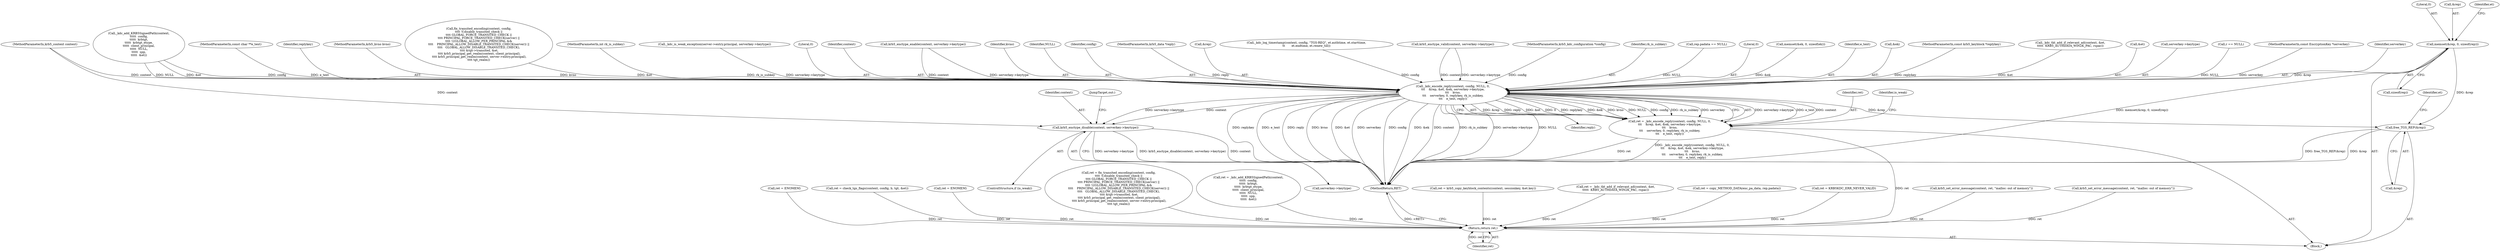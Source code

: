 digraph "0_heimdal_b1e699103f08d6a0ca46a122193c9da65f6cf837_1@API" {
"1000150" [label="(Call,memset(&rep, 0, sizeof(rep)))"];
"1001028" [label="(Call,_kdc_encode_reply(context, config, NULL, 0,\n\t\t\t    &rep, &et, &ek, serverkey->keytype,\n\t\t\t    kvno,\n\t\t\t    serverkey, 0, replykey, rk_is_subkey,\n\t\t\t    e_text, reply))"];
"1001026" [label="(Call,ret = _kdc_encode_reply(context, config, NULL, 0,\n\t\t\t    &rep, &et, &ek, serverkey->keytype,\n\t\t\t    kvno,\n\t\t\t    serverkey, 0, replykey, rk_is_subkey,\n\t\t\t    e_text, reply))"];
"1001120" [label="(Return,return ret;)"];
"1001051" [label="(Call,krb5_enctype_disable(context, serverkey->keytype))"];
"1001057" [label="(Call,free_TGS_REP(&rep))"];
"1000781" [label="(Call,ret = krb5_copy_keyblock_contents(context, sessionkey, &et.key))"];
"1001058" [label="(Call,&rep)"];
"1000989" [label="(Call,ret = copy_METHOD_DATA(enc_pa_data, rep.padata))"];
"1000555" [label="(Call,ret = KRB5KDC_ERR_NEVER_VALID)"];
"1001052" [label="(Identifier,context)"];
"1000909" [label="(Call,_kdc_log_timestamp(context, config, \"TGS-REQ\", et.authtime, et.starttime,\n\t\t       et.endtime, et.renew_till))"];
"1000153" [label="(Literal,0)"];
"1001002" [label="(Call,krb5_enctype_valid(context, serverkey->keytype))"];
"1000151" [label="(Call,&rep)"];
"1001120" [label="(Return,return ret;)"];
"1000640" [label="(Call,ret = _kdc_tkt_add_if_relevant_ad(context, &et,\n\t\t\t\t\t  KRB5_AUTHDATA_WIN2K_PAC, rspac))"];
"1000158" [label="(Identifier,et)"];
"1000112" [label="(MethodParameterIn,krb5_kdc_configuration *config)"];
"1001046" [label="(Identifier,rk_is_subkey)"];
"1000979" [label="(Call,rep.padata == NULL)"];
"1001044" [label="(Literal,0)"];
"1000162" [label="(Call,memset(&ek, 0, sizeof(ek)))"];
"1000718" [label="(Call,krb5_set_error_message(context, ret, \"malloc: out of memory\"))"];
"1000686" [label="(Call,krb5_set_error_message(context, ret, \"malloc: out of memory\"))"];
"1001047" [label="(Identifier,e_text)"];
"1001037" [label="(Call,&ek)"];
"1000116" [label="(MethodParameterIn,const krb5_keyblock *replykey)"];
"1000642" [label="(Call,_kdc_tkt_add_if_relevant_ad(context, &et,\n\t\t\t\t\t  KRB5_AUTHDATA_WIN2K_PAC, rspac))"];
"1000135" [label="(Block,)"];
"1001035" [label="(Call,&et)"];
"1001039" [label="(Call,serverkey->keytype)"];
"1000936" [label="(Call,r == NULL)"];
"1000150" [label="(Call,memset(&rep, 0, sizeof(rep)))"];
"1000118" [label="(MethodParameterIn,const EncryptionKey *serverkey)"];
"1000838" [label="(Call,ret = ENOMEM)"];
"1001043" [label="(Identifier,serverkey)"];
"1001028" [label="(Call,_kdc_encode_reply(context, config, NULL, 0,\n\t\t\t    &rep, &et, &ek, serverkey->keytype,\n\t\t\t    kvno,\n\t\t\t    serverkey, 0, replykey, rk_is_subkey,\n\t\t\t    e_text, reply))"];
"1000111" [label="(MethodParameterIn,krb5_context context)"];
"1001063" [label="(Identifier,et)"];
"1000949" [label="(Call,_kdc_add_KRB5SignedPath(context,\n\t\t\t\t\t  config,\n\t\t\t\t\t  krbtgt,\n\t\t\t\t\t  krbtgt_etype,\n\t\t\t\t\t  client_principal,\n\t\t\t\t\t  NULL,\n\t\t\t\t\t  spp,\n\t\t\t\t\t  &et))"];
"1001122" [label="(MethodReturn,RET)"];
"1000212" [label="(Call,ret = check_tgs_flags(context, config, b, tgt, &et))"];
"1000985" [label="(Call,ret = ENOMEM)"];
"1000133" [label="(MethodParameterIn,const char **e_text)"];
"1001050" [label="(Identifier,is_weak)"];
"1001045" [label="(Identifier,replykey)"];
"1000120" [label="(MethodParameterIn,krb5_kvno kvno)"];
"1001053" [label="(Call,serverkey->keytype)"];
"1001048" [label="(Identifier,reply)"];
"1000226" [label="(Call,fix_transited_encoding(context, config,\n\t\t\t\t !f.disable_transited_check ||\n\t\t\t\t GLOBAL_FORCE_TRANSITED_CHECK ||\n\t\t\t\t PRINCIPAL_FORCE_TRANSITED_CHECK(server) ||\n\t\t\t\t !((GLOBAL_ALLOW_PER_PRINCIPAL &&\n\t\t\t\t    PRINCIPAL_ALLOW_DISABLE_TRANSITED_CHECK(server)) ||\n\t\t\t\t   GLOBAL_ALLOW_DISABLE_TRANSITED_CHECK),\n \t\t\t\t &tgt->transited, &et,\n \t\t\t\t krb5_principal_get_realm(context, client_principal),\n \t\t\t\t krb5_principal_get_realm(context, server->entry.principal),\n\t\t\t\t tgt_realm))"];
"1000117" [label="(MethodParameterIn,int rk_is_subkey)"];
"1001026" [label="(Call,ret = _kdc_encode_reply(context, config, NULL, 0,\n\t\t\t    &rep, &et, &ek, serverkey->keytype,\n\t\t\t    kvno,\n\t\t\t    serverkey, 0, replykey, rk_is_subkey,\n\t\t\t    e_text, reply))"];
"1001027" [label="(Identifier,ret)"];
"1001008" [label="(Call,_kdc_is_weak_exception(server->entry.principal, serverkey->keytype))"];
"1000154" [label="(Call,sizeof(rep))"];
"1001032" [label="(Literal,0)"];
"1001121" [label="(Identifier,ret)"];
"1000224" [label="(Call,ret = fix_transited_encoding(context, config,\n\t\t\t\t !f.disable_transited_check ||\n\t\t\t\t GLOBAL_FORCE_TRANSITED_CHECK ||\n\t\t\t\t PRINCIPAL_FORCE_TRANSITED_CHECK(server) ||\n\t\t\t\t !((GLOBAL_ALLOW_PER_PRINCIPAL &&\n\t\t\t\t    PRINCIPAL_ALLOW_DISABLE_TRANSITED_CHECK(server)) ||\n\t\t\t\t   GLOBAL_ALLOW_DISABLE_TRANSITED_CHECK),\n \t\t\t\t &tgt->transited, &et,\n \t\t\t\t krb5_principal_get_realm(context, client_principal),\n \t\t\t\t krb5_principal_get_realm(context, server->entry.principal),\n\t\t\t\t tgt_realm))"];
"1001056" [label="(JumpTarget,out:)"];
"1001029" [label="(Identifier,context)"];
"1001018" [label="(Call,krb5_enctype_enable(context, serverkey->keytype))"];
"1001057" [label="(Call,free_TGS_REP(&rep))"];
"1001042" [label="(Identifier,kvno)"];
"1001049" [label="(ControlStructure,if (is_weak))"];
"1001031" [label="(Identifier,NULL)"];
"1000947" [label="(Call,ret = _kdc_add_KRB5SignedPath(context,\n\t\t\t\t\t  config,\n\t\t\t\t\t  krbtgt,\n\t\t\t\t\t  krbtgt_etype,\n\t\t\t\t\t  client_principal,\n\t\t\t\t\t  NULL,\n\t\t\t\t\t  spp,\n\t\t\t\t\t  &et))"];
"1001051" [label="(Call,krb5_enctype_disable(context, serverkey->keytype))"];
"1001030" [label="(Identifier,config)"];
"1000134" [label="(MethodParameterIn,krb5_data *reply)"];
"1001033" [label="(Call,&rep)"];
"1000150" -> "1000135"  [label="AST: "];
"1000150" -> "1000154"  [label="CFG: "];
"1000151" -> "1000150"  [label="AST: "];
"1000153" -> "1000150"  [label="AST: "];
"1000154" -> "1000150"  [label="AST: "];
"1000158" -> "1000150"  [label="CFG: "];
"1000150" -> "1001122"  [label="DDG: memset(&rep, 0, sizeof(rep))"];
"1000150" -> "1001028"  [label="DDG: &rep"];
"1000150" -> "1001057"  [label="DDG: &rep"];
"1001028" -> "1001026"  [label="AST: "];
"1001028" -> "1001048"  [label="CFG: "];
"1001029" -> "1001028"  [label="AST: "];
"1001030" -> "1001028"  [label="AST: "];
"1001031" -> "1001028"  [label="AST: "];
"1001032" -> "1001028"  [label="AST: "];
"1001033" -> "1001028"  [label="AST: "];
"1001035" -> "1001028"  [label="AST: "];
"1001037" -> "1001028"  [label="AST: "];
"1001039" -> "1001028"  [label="AST: "];
"1001042" -> "1001028"  [label="AST: "];
"1001043" -> "1001028"  [label="AST: "];
"1001044" -> "1001028"  [label="AST: "];
"1001045" -> "1001028"  [label="AST: "];
"1001046" -> "1001028"  [label="AST: "];
"1001047" -> "1001028"  [label="AST: "];
"1001048" -> "1001028"  [label="AST: "];
"1001026" -> "1001028"  [label="CFG: "];
"1001028" -> "1001122"  [label="DDG: replykey"];
"1001028" -> "1001122"  [label="DDG: e_text"];
"1001028" -> "1001122"  [label="DDG: reply"];
"1001028" -> "1001122"  [label="DDG: kvno"];
"1001028" -> "1001122"  [label="DDG: &et"];
"1001028" -> "1001122"  [label="DDG: serverkey"];
"1001028" -> "1001122"  [label="DDG: config"];
"1001028" -> "1001122"  [label="DDG: &ek"];
"1001028" -> "1001122"  [label="DDG: context"];
"1001028" -> "1001122"  [label="DDG: rk_is_subkey"];
"1001028" -> "1001122"  [label="DDG: serverkey->keytype"];
"1001028" -> "1001122"  [label="DDG: NULL"];
"1001028" -> "1001026"  [label="DDG: serverkey->keytype"];
"1001028" -> "1001026"  [label="DDG: e_text"];
"1001028" -> "1001026"  [label="DDG: context"];
"1001028" -> "1001026"  [label="DDG: &rep"];
"1001028" -> "1001026"  [label="DDG: reply"];
"1001028" -> "1001026"  [label="DDG: &et"];
"1001028" -> "1001026"  [label="DDG: 0"];
"1001028" -> "1001026"  [label="DDG: replykey"];
"1001028" -> "1001026"  [label="DDG: &ek"];
"1001028" -> "1001026"  [label="DDG: kvno"];
"1001028" -> "1001026"  [label="DDG: NULL"];
"1001028" -> "1001026"  [label="DDG: config"];
"1001028" -> "1001026"  [label="DDG: rk_is_subkey"];
"1001028" -> "1001026"  [label="DDG: serverkey"];
"1001002" -> "1001028"  [label="DDG: context"];
"1001002" -> "1001028"  [label="DDG: serverkey->keytype"];
"1001018" -> "1001028"  [label="DDG: context"];
"1001018" -> "1001028"  [label="DDG: serverkey->keytype"];
"1000111" -> "1001028"  [label="DDG: context"];
"1000909" -> "1001028"  [label="DDG: config"];
"1000949" -> "1001028"  [label="DDG: config"];
"1000949" -> "1001028"  [label="DDG: NULL"];
"1000949" -> "1001028"  [label="DDG: &et"];
"1000112" -> "1001028"  [label="DDG: config"];
"1000936" -> "1001028"  [label="DDG: NULL"];
"1000979" -> "1001028"  [label="DDG: NULL"];
"1000642" -> "1001028"  [label="DDG: &et"];
"1000226" -> "1001028"  [label="DDG: &et"];
"1000162" -> "1001028"  [label="DDG: &ek"];
"1001008" -> "1001028"  [label="DDG: serverkey->keytype"];
"1000120" -> "1001028"  [label="DDG: kvno"];
"1000118" -> "1001028"  [label="DDG: serverkey"];
"1000116" -> "1001028"  [label="DDG: replykey"];
"1000117" -> "1001028"  [label="DDG: rk_is_subkey"];
"1000133" -> "1001028"  [label="DDG: e_text"];
"1000134" -> "1001028"  [label="DDG: reply"];
"1001028" -> "1001051"  [label="DDG: context"];
"1001028" -> "1001051"  [label="DDG: serverkey->keytype"];
"1001028" -> "1001057"  [label="DDG: &rep"];
"1001026" -> "1000135"  [label="AST: "];
"1001027" -> "1001026"  [label="AST: "];
"1001050" -> "1001026"  [label="CFG: "];
"1001026" -> "1001122"  [label="DDG: ret"];
"1001026" -> "1001122"  [label="DDG: _kdc_encode_reply(context, config, NULL, 0,\n\t\t\t    &rep, &et, &ek, serverkey->keytype,\n\t\t\t    kvno,\n\t\t\t    serverkey, 0, replykey, rk_is_subkey,\n\t\t\t    e_text, reply)"];
"1001026" -> "1001120"  [label="DDG: ret"];
"1001120" -> "1000135"  [label="AST: "];
"1001120" -> "1001121"  [label="CFG: "];
"1001121" -> "1001120"  [label="AST: "];
"1001122" -> "1001120"  [label="CFG: "];
"1001120" -> "1001122"  [label="DDG: <RET>"];
"1001121" -> "1001120"  [label="DDG: ret"];
"1000781" -> "1001120"  [label="DDG: ret"];
"1000989" -> "1001120"  [label="DDG: ret"];
"1000718" -> "1001120"  [label="DDG: ret"];
"1000838" -> "1001120"  [label="DDG: ret"];
"1000640" -> "1001120"  [label="DDG: ret"];
"1000224" -> "1001120"  [label="DDG: ret"];
"1000555" -> "1001120"  [label="DDG: ret"];
"1000947" -> "1001120"  [label="DDG: ret"];
"1000686" -> "1001120"  [label="DDG: ret"];
"1000212" -> "1001120"  [label="DDG: ret"];
"1000985" -> "1001120"  [label="DDG: ret"];
"1001051" -> "1001049"  [label="AST: "];
"1001051" -> "1001053"  [label="CFG: "];
"1001052" -> "1001051"  [label="AST: "];
"1001053" -> "1001051"  [label="AST: "];
"1001056" -> "1001051"  [label="CFG: "];
"1001051" -> "1001122"  [label="DDG: krb5_enctype_disable(context, serverkey->keytype)"];
"1001051" -> "1001122"  [label="DDG: context"];
"1001051" -> "1001122"  [label="DDG: serverkey->keytype"];
"1000111" -> "1001051"  [label="DDG: context"];
"1001057" -> "1000135"  [label="AST: "];
"1001057" -> "1001058"  [label="CFG: "];
"1001058" -> "1001057"  [label="AST: "];
"1001063" -> "1001057"  [label="CFG: "];
"1001057" -> "1001122"  [label="DDG: free_TGS_REP(&rep)"];
"1001057" -> "1001122"  [label="DDG: &rep"];
}
